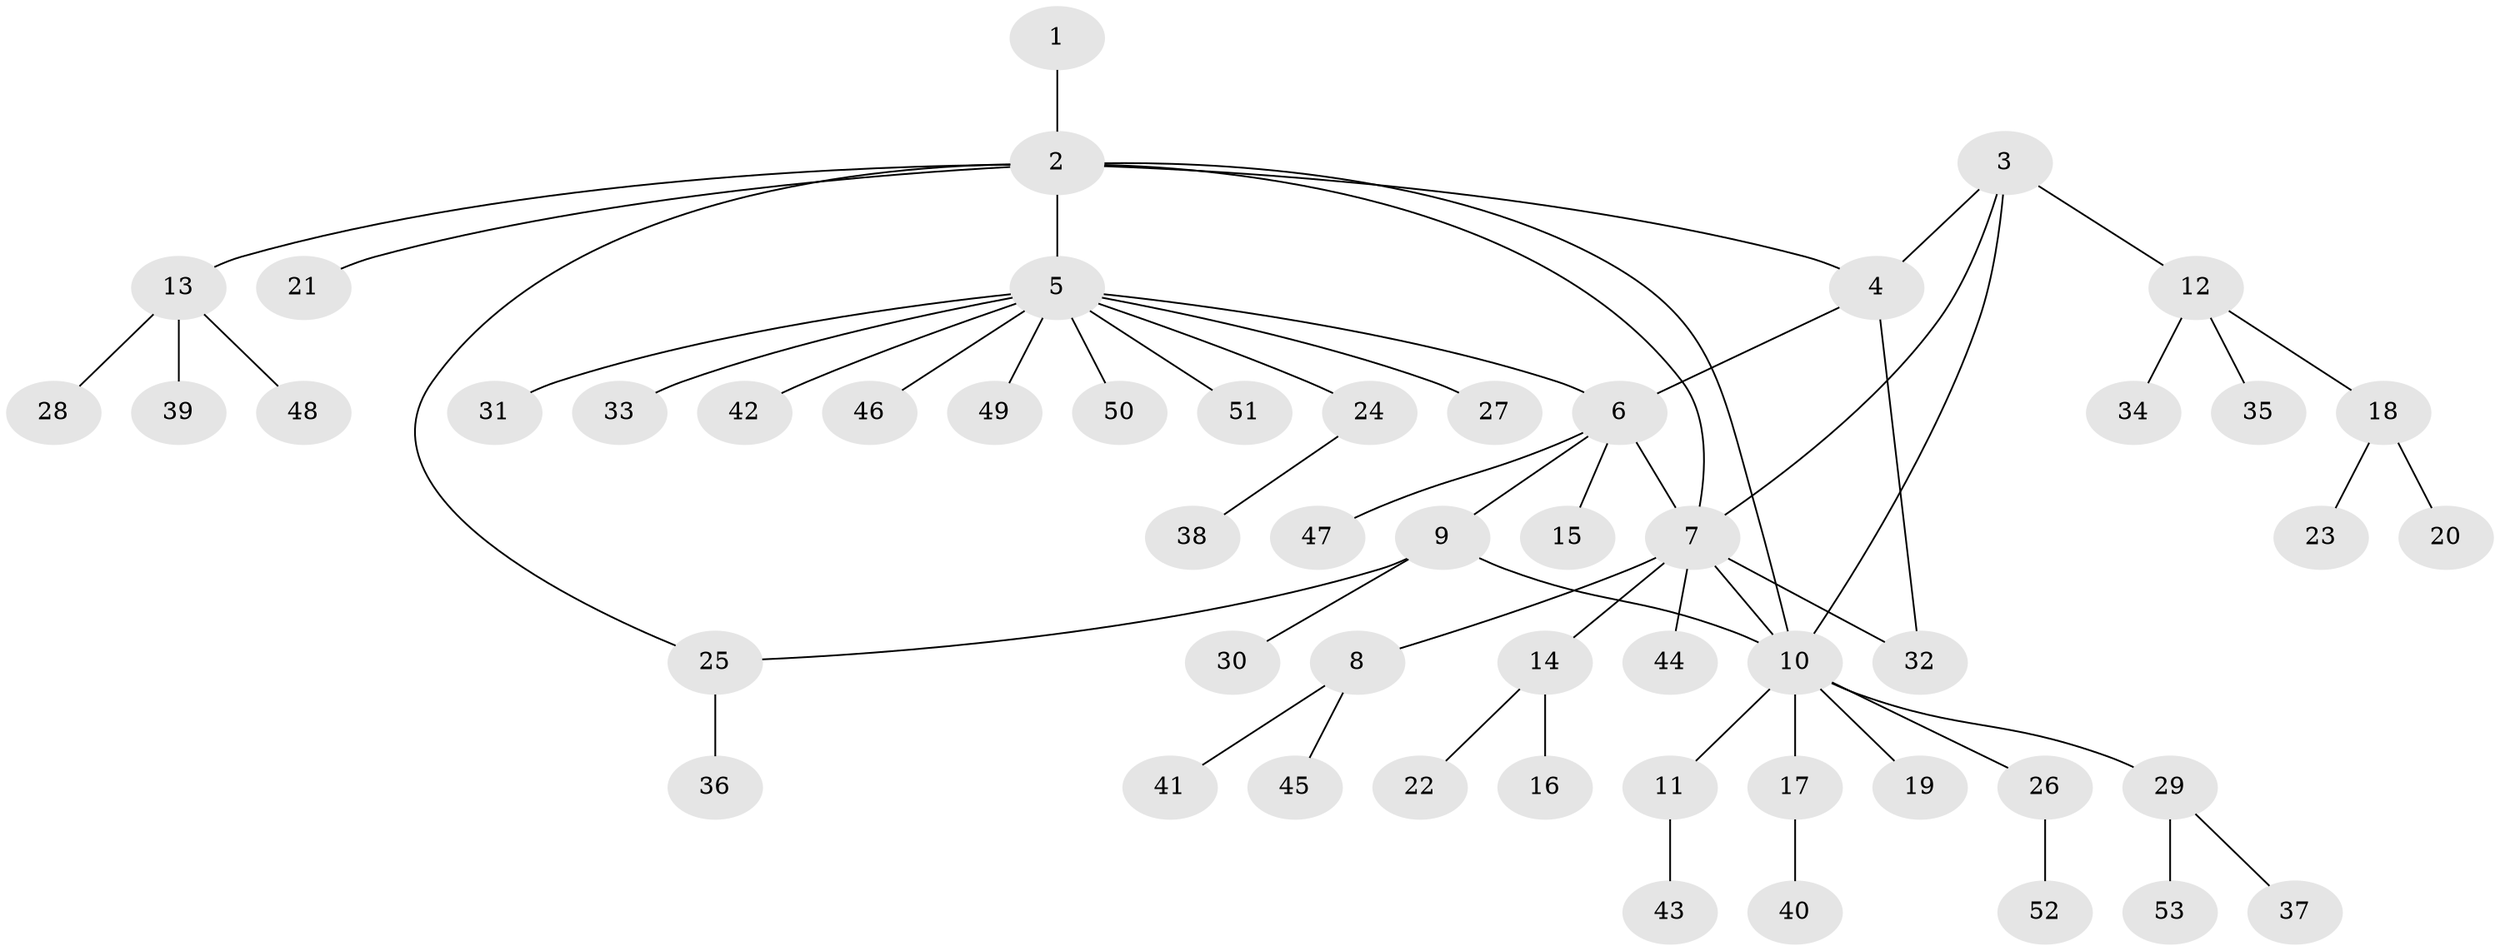 // coarse degree distribution, {7: 0.05263157894736842, 4: 0.05263157894736842, 10: 0.02631578947368421, 5: 0.02631578947368421, 2: 0.15789473684210525, 3: 0.10526315789473684, 8: 0.02631578947368421, 1: 0.5526315789473685}
// Generated by graph-tools (version 1.1) at 2025/52/03/04/25 22:52:44]
// undirected, 53 vertices, 60 edges
graph export_dot {
  node [color=gray90,style=filled];
  1;
  2;
  3;
  4;
  5;
  6;
  7;
  8;
  9;
  10;
  11;
  12;
  13;
  14;
  15;
  16;
  17;
  18;
  19;
  20;
  21;
  22;
  23;
  24;
  25;
  26;
  27;
  28;
  29;
  30;
  31;
  32;
  33;
  34;
  35;
  36;
  37;
  38;
  39;
  40;
  41;
  42;
  43;
  44;
  45;
  46;
  47;
  48;
  49;
  50;
  51;
  52;
  53;
  1 -- 2;
  2 -- 4;
  2 -- 5;
  2 -- 7;
  2 -- 10;
  2 -- 13;
  2 -- 21;
  2 -- 25;
  3 -- 4;
  3 -- 7;
  3 -- 10;
  3 -- 12;
  4 -- 6;
  4 -- 32;
  5 -- 6;
  5 -- 24;
  5 -- 27;
  5 -- 31;
  5 -- 33;
  5 -- 42;
  5 -- 46;
  5 -- 49;
  5 -- 50;
  5 -- 51;
  6 -- 7;
  6 -- 9;
  6 -- 15;
  6 -- 47;
  7 -- 8;
  7 -- 10;
  7 -- 14;
  7 -- 32;
  7 -- 44;
  8 -- 41;
  8 -- 45;
  9 -- 10;
  9 -- 25;
  9 -- 30;
  10 -- 11;
  10 -- 17;
  10 -- 19;
  10 -- 26;
  10 -- 29;
  11 -- 43;
  12 -- 18;
  12 -- 34;
  12 -- 35;
  13 -- 28;
  13 -- 39;
  13 -- 48;
  14 -- 16;
  14 -- 22;
  17 -- 40;
  18 -- 20;
  18 -- 23;
  24 -- 38;
  25 -- 36;
  26 -- 52;
  29 -- 37;
  29 -- 53;
}
